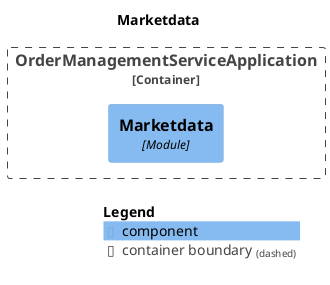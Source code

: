 @startuml
set separator none
title Marketdata

top to bottom direction

!include <C4/C4>
!include <C4/C4_Context>
!include <C4/C4_Component>

Container_Boundary("OrderManagementServiceApplication.OrderManagementServiceApplication_boundary", "OrderManagementServiceApplication", $tags="") {
  Component(OrderManagementServiceApplication.OrderManagementServiceApplication.Marketdata, "Marketdata", $techn="Module", $descr="", $tags="", $link="")
}


SHOW_LEGEND(true)
@enduml